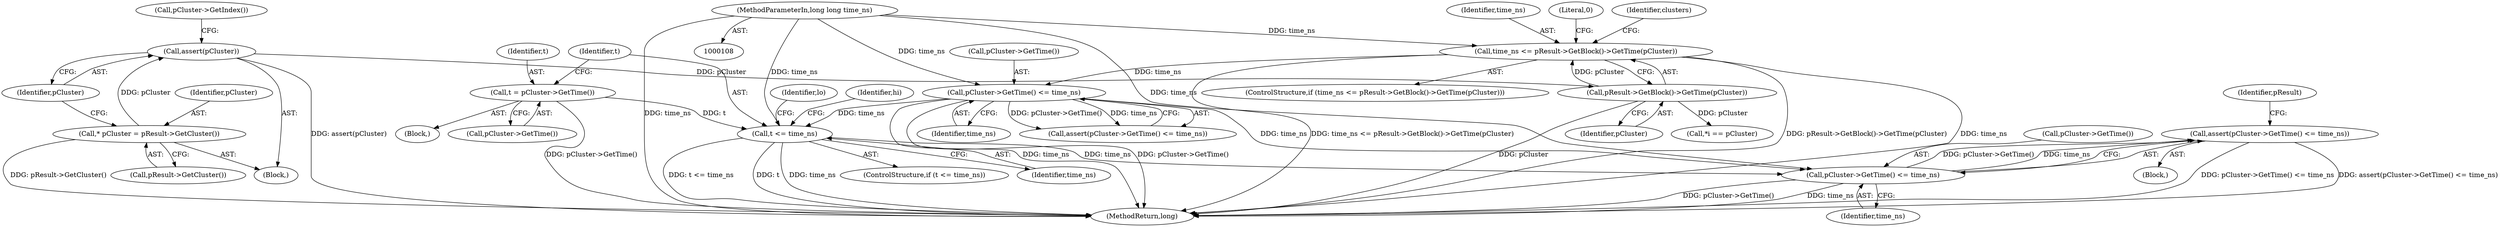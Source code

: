 digraph "0_Android_04839626ed859623901ebd3a5fd483982186b59d_197@API" {
"1000263" [label="(Call,assert(pCluster->GetTime() <= time_ns))"];
"1000264" [label="(Call,pCluster->GetTime() <= time_ns)"];
"1000223" [label="(Call,t <= time_ns)"];
"1000219" [label="(Call,t = pCluster->GetTime())"];
"1000174" [label="(Call,pCluster->GetTime() <= time_ns)"];
"1000140" [label="(Call,time_ns <= pResult->GetBlock()->GetTime(pCluster))"];
"1000109" [label="(MethodParameterIn,long long time_ns)"];
"1000142" [label="(Call,pResult->GetBlock()->GetTime(pCluster))"];
"1000133" [label="(Call,assert(pCluster))"];
"1000130" [label="(Call,* pCluster = pResult->GetCluster())"];
"1000225" [label="(Identifier,time_ns)"];
"1000227" [label="(Identifier,lo)"];
"1000111" [label="(Block,)"];
"1000141" [label="(Identifier,time_ns)"];
"1000137" [label="(Call,pCluster->GetIndex())"];
"1000219" [label="(Call,t = pCluster->GetTime())"];
"1000194" [label="(Block,)"];
"1000255" [label="(Block,)"];
"1000223" [label="(Call,t <= time_ns)"];
"1000173" [label="(Call,assert(pCluster->GetTime() <= time_ns))"];
"1000176" [label="(Identifier,time_ns)"];
"1000224" [label="(Identifier,t)"];
"1000220" [label="(Identifier,t)"];
"1000145" [label="(Literal,0)"];
"1000265" [label="(Call,pCluster->GetTime())"];
"1000221" [label="(Call,pCluster->GetTime())"];
"1000109" [label="(MethodParameterIn,long long time_ns)"];
"1000263" [label="(Call,assert(pCluster->GetTime() <= time_ns))"];
"1000147" [label="(Identifier,clusters)"];
"1000264" [label="(Call,pCluster->GetTime() <= time_ns)"];
"1000142" [label="(Call,pResult->GetBlock()->GetTime(pCluster))"];
"1000130" [label="(Call,* pCluster = pResult->GetCluster())"];
"1000169" [label="(Call,*i == pCluster)"];
"1000140" [label="(Call,time_ns <= pResult->GetBlock()->GetTime(pCluster))"];
"1000233" [label="(Identifier,hi)"];
"1000134" [label="(Identifier,pCluster)"];
"1000131" [label="(Identifier,pCluster)"];
"1000132" [label="(Call,pResult->GetCluster())"];
"1000143" [label="(Identifier,pCluster)"];
"1000266" [label="(Identifier,time_ns)"];
"1000285" [label="(MethodReturn,long)"];
"1000139" [label="(ControlStructure,if (time_ns <= pResult->GetBlock()->GetTime(pCluster)))"];
"1000133" [label="(Call,assert(pCluster))"];
"1000268" [label="(Identifier,pResult)"];
"1000175" [label="(Call,pCluster->GetTime())"];
"1000222" [label="(ControlStructure,if (t <= time_ns))"];
"1000174" [label="(Call,pCluster->GetTime() <= time_ns)"];
"1000263" -> "1000255"  [label="AST: "];
"1000263" -> "1000264"  [label="CFG: "];
"1000264" -> "1000263"  [label="AST: "];
"1000268" -> "1000263"  [label="CFG: "];
"1000263" -> "1000285"  [label="DDG: pCluster->GetTime() <= time_ns"];
"1000263" -> "1000285"  [label="DDG: assert(pCluster->GetTime() <= time_ns)"];
"1000264" -> "1000263"  [label="DDG: pCluster->GetTime()"];
"1000264" -> "1000263"  [label="DDG: time_ns"];
"1000264" -> "1000266"  [label="CFG: "];
"1000265" -> "1000264"  [label="AST: "];
"1000266" -> "1000264"  [label="AST: "];
"1000264" -> "1000285"  [label="DDG: time_ns"];
"1000264" -> "1000285"  [label="DDG: pCluster->GetTime()"];
"1000223" -> "1000264"  [label="DDG: time_ns"];
"1000174" -> "1000264"  [label="DDG: time_ns"];
"1000109" -> "1000264"  [label="DDG: time_ns"];
"1000223" -> "1000222"  [label="AST: "];
"1000223" -> "1000225"  [label="CFG: "];
"1000224" -> "1000223"  [label="AST: "];
"1000225" -> "1000223"  [label="AST: "];
"1000227" -> "1000223"  [label="CFG: "];
"1000233" -> "1000223"  [label="CFG: "];
"1000223" -> "1000285"  [label="DDG: time_ns"];
"1000223" -> "1000285"  [label="DDG: t <= time_ns"];
"1000223" -> "1000285"  [label="DDG: t"];
"1000219" -> "1000223"  [label="DDG: t"];
"1000174" -> "1000223"  [label="DDG: time_ns"];
"1000109" -> "1000223"  [label="DDG: time_ns"];
"1000219" -> "1000194"  [label="AST: "];
"1000219" -> "1000221"  [label="CFG: "];
"1000220" -> "1000219"  [label="AST: "];
"1000221" -> "1000219"  [label="AST: "];
"1000224" -> "1000219"  [label="CFG: "];
"1000219" -> "1000285"  [label="DDG: pCluster->GetTime()"];
"1000174" -> "1000173"  [label="AST: "];
"1000174" -> "1000176"  [label="CFG: "];
"1000175" -> "1000174"  [label="AST: "];
"1000176" -> "1000174"  [label="AST: "];
"1000173" -> "1000174"  [label="CFG: "];
"1000174" -> "1000285"  [label="DDG: time_ns"];
"1000174" -> "1000285"  [label="DDG: pCluster->GetTime()"];
"1000174" -> "1000173"  [label="DDG: pCluster->GetTime()"];
"1000174" -> "1000173"  [label="DDG: time_ns"];
"1000140" -> "1000174"  [label="DDG: time_ns"];
"1000109" -> "1000174"  [label="DDG: time_ns"];
"1000140" -> "1000139"  [label="AST: "];
"1000140" -> "1000142"  [label="CFG: "];
"1000141" -> "1000140"  [label="AST: "];
"1000142" -> "1000140"  [label="AST: "];
"1000145" -> "1000140"  [label="CFG: "];
"1000147" -> "1000140"  [label="CFG: "];
"1000140" -> "1000285"  [label="DDG: pResult->GetBlock()->GetTime(pCluster)"];
"1000140" -> "1000285"  [label="DDG: time_ns"];
"1000140" -> "1000285"  [label="DDG: time_ns <= pResult->GetBlock()->GetTime(pCluster)"];
"1000109" -> "1000140"  [label="DDG: time_ns"];
"1000142" -> "1000140"  [label="DDG: pCluster"];
"1000109" -> "1000108"  [label="AST: "];
"1000109" -> "1000285"  [label="DDG: time_ns"];
"1000142" -> "1000143"  [label="CFG: "];
"1000143" -> "1000142"  [label="AST: "];
"1000142" -> "1000285"  [label="DDG: pCluster"];
"1000133" -> "1000142"  [label="DDG: pCluster"];
"1000142" -> "1000169"  [label="DDG: pCluster"];
"1000133" -> "1000111"  [label="AST: "];
"1000133" -> "1000134"  [label="CFG: "];
"1000134" -> "1000133"  [label="AST: "];
"1000137" -> "1000133"  [label="CFG: "];
"1000133" -> "1000285"  [label="DDG: assert(pCluster)"];
"1000130" -> "1000133"  [label="DDG: pCluster"];
"1000130" -> "1000111"  [label="AST: "];
"1000130" -> "1000132"  [label="CFG: "];
"1000131" -> "1000130"  [label="AST: "];
"1000132" -> "1000130"  [label="AST: "];
"1000134" -> "1000130"  [label="CFG: "];
"1000130" -> "1000285"  [label="DDG: pResult->GetCluster()"];
}

